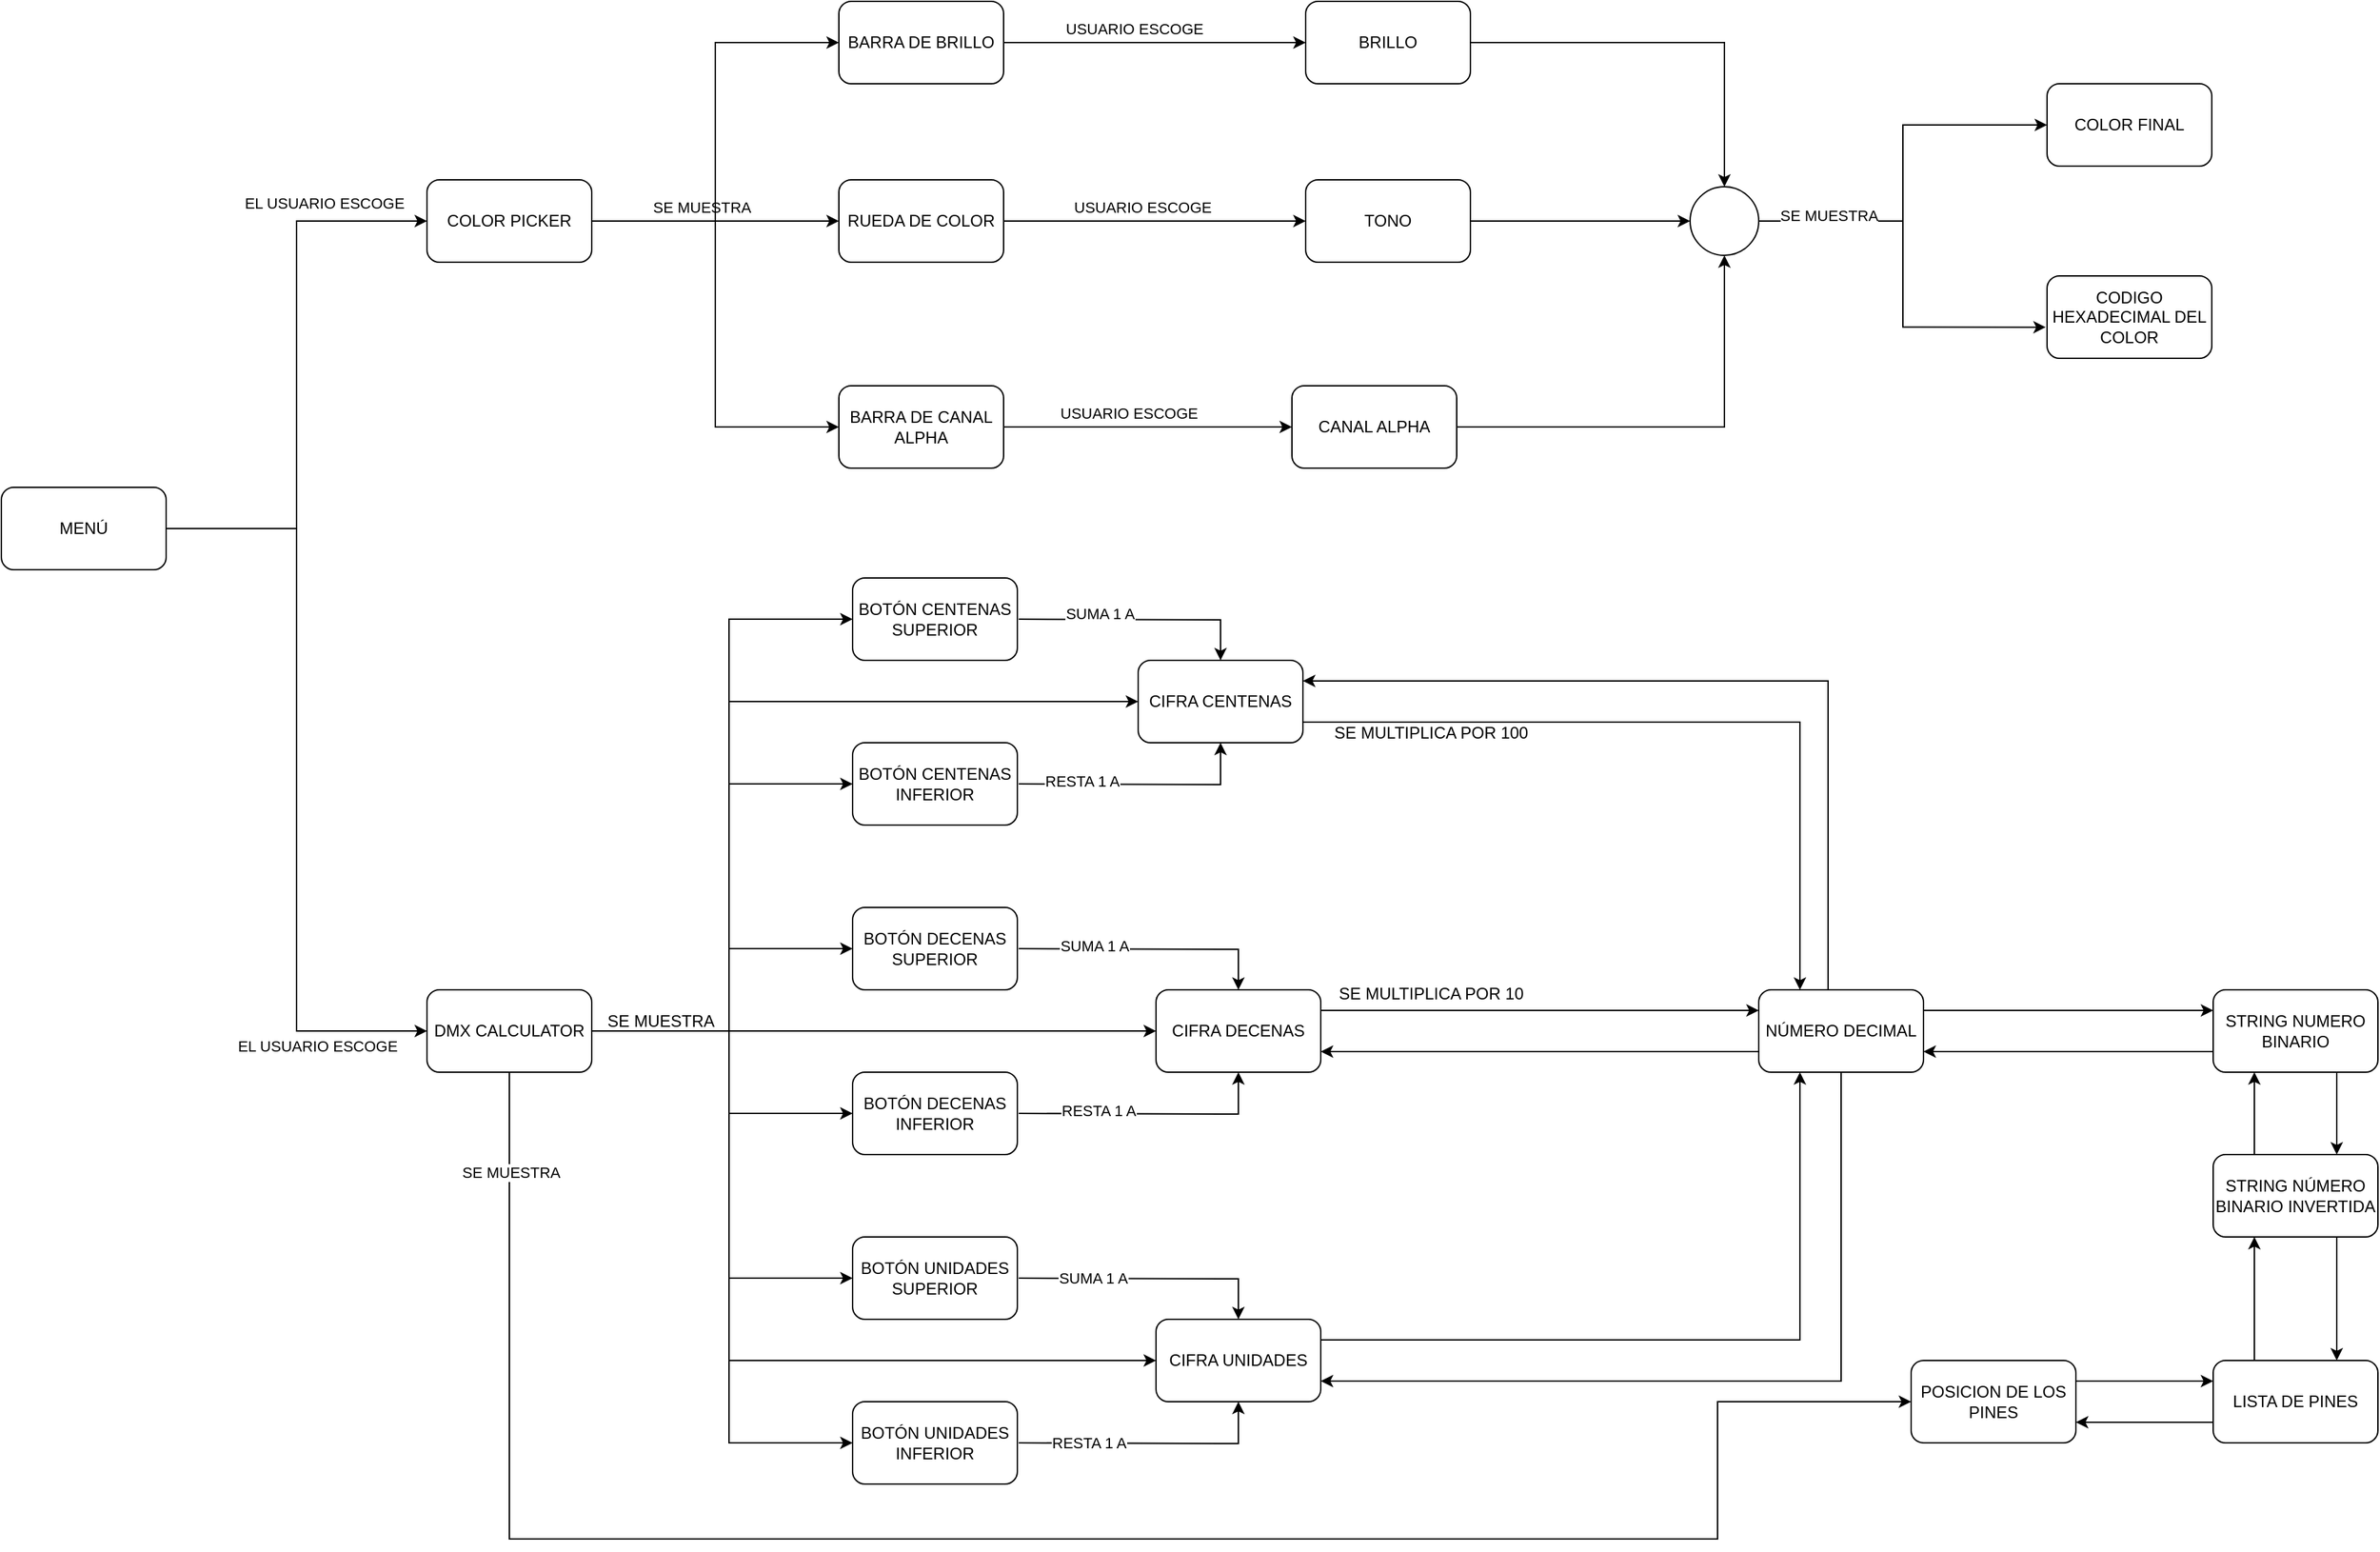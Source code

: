 <mxfile version="22.0.3" type="device">
  <diagram name="Página-1" id="vRp-05Ch6QZvYUm6o6pT">
    <mxGraphModel dx="3218" dy="1194" grid="1" gridSize="10" guides="1" tooltips="1" connect="1" arrows="1" fold="1" page="1" pageScale="1" pageWidth="1169" pageHeight="827" math="0" shadow="0">
      <root>
        <mxCell id="0" />
        <mxCell id="1" parent="0" />
        <mxCell id="r1aT2t8hUIzYY4Ia0Def-4" style="edgeStyle=orthogonalEdgeStyle;rounded=0;orthogonalLoop=1;jettySize=auto;html=1;exitX=1;exitY=0.5;exitDx=0;exitDy=0;entryX=0;entryY=0.5;entryDx=0;entryDy=0;" parent="1" source="r1aT2t8hUIzYY4Ia0Def-1" target="r1aT2t8hUIzYY4Ia0Def-2" edge="1">
          <mxGeometry relative="1" as="geometry" />
        </mxCell>
        <mxCell id="r1aT2t8hUIzYY4Ia0Def-21" value="EL USUARIO ESCOGE" style="edgeLabel;html=1;align=center;verticalAlign=middle;resizable=0;points=[];" parent="r1aT2t8hUIzYY4Ia0Def-4" vertex="1" connectable="0">
          <mxGeometry x="-0.107" y="3" relative="1" as="geometry">
            <mxPoint x="23" y="-147" as="offset" />
          </mxGeometry>
        </mxCell>
        <mxCell id="r1aT2t8hUIzYY4Ia0Def-5" style="edgeStyle=orthogonalEdgeStyle;rounded=0;orthogonalLoop=1;jettySize=auto;html=1;exitX=1;exitY=0.5;exitDx=0;exitDy=0;entryX=0;entryY=0.5;entryDx=0;entryDy=0;" parent="1" source="r1aT2t8hUIzYY4Ia0Def-1" target="r1aT2t8hUIzYY4Ia0Def-3" edge="1">
          <mxGeometry relative="1" as="geometry" />
        </mxCell>
        <mxCell id="r1aT2t8hUIzYY4Ia0Def-22" value="EL USUARIO ESCOGE" style="edgeLabel;html=1;align=center;verticalAlign=middle;resizable=0;points=[];" parent="r1aT2t8hUIzYY4Ia0Def-5" vertex="1" connectable="0">
          <mxGeometry x="-0.02" y="-1" relative="1" as="geometry">
            <mxPoint x="16" y="199" as="offset" />
          </mxGeometry>
        </mxCell>
        <mxCell id="r1aT2t8hUIzYY4Ia0Def-1" value="MENÚ" style="rounded=1;whiteSpace=wrap;html=1;" parent="1" vertex="1">
          <mxGeometry x="-100" y="384" width="120" height="60" as="geometry" />
        </mxCell>
        <mxCell id="r1aT2t8hUIzYY4Ia0Def-9" style="edgeStyle=orthogonalEdgeStyle;rounded=0;orthogonalLoop=1;jettySize=auto;html=1;exitX=1;exitY=0.5;exitDx=0;exitDy=0;entryX=0;entryY=0.5;entryDx=0;entryDy=0;" parent="1" source="r1aT2t8hUIzYY4Ia0Def-2" target="r1aT2t8hUIzYY4Ia0Def-6" edge="1">
          <mxGeometry relative="1" as="geometry" />
        </mxCell>
        <mxCell id="r1aT2t8hUIzYY4Ia0Def-24" value="SE MUESTRA" style="edgeLabel;html=1;align=center;verticalAlign=middle;resizable=0;points=[];" parent="r1aT2t8hUIzYY4Ia0Def-9" vertex="1" connectable="0">
          <mxGeometry x="-0.118" relative="1" as="geometry">
            <mxPoint y="-10" as="offset" />
          </mxGeometry>
        </mxCell>
        <mxCell id="r1aT2t8hUIzYY4Ia0Def-32" style="edgeStyle=orthogonalEdgeStyle;rounded=0;orthogonalLoop=1;jettySize=auto;html=1;exitX=1;exitY=0.5;exitDx=0;exitDy=0;entryX=0;entryY=0.5;entryDx=0;entryDy=0;" parent="1" source="r1aT2t8hUIzYY4Ia0Def-2" target="r1aT2t8hUIzYY4Ia0Def-7" edge="1">
          <mxGeometry relative="1" as="geometry" />
        </mxCell>
        <mxCell id="r1aT2t8hUIzYY4Ia0Def-41" style="edgeStyle=orthogonalEdgeStyle;rounded=0;orthogonalLoop=1;jettySize=auto;html=1;exitX=1;exitY=0.5;exitDx=0;exitDy=0;entryX=0;entryY=0.5;entryDx=0;entryDy=0;" parent="1" source="r1aT2t8hUIzYY4Ia0Def-2" target="r1aT2t8hUIzYY4Ia0Def-8" edge="1">
          <mxGeometry relative="1" as="geometry" />
        </mxCell>
        <mxCell id="r1aT2t8hUIzYY4Ia0Def-2" value="COLOR PICKER" style="rounded=1;whiteSpace=wrap;html=1;" parent="1" vertex="1">
          <mxGeometry x="210" y="160" width="120" height="60" as="geometry" />
        </mxCell>
        <mxCell id="X6rV37bTTR0YCjLNC1y7-2" style="edgeStyle=orthogonalEdgeStyle;rounded=0;orthogonalLoop=1;jettySize=auto;html=1;exitX=1;exitY=0.5;exitDx=0;exitDy=0;entryX=0;entryY=0.5;entryDx=0;entryDy=0;" edge="1" parent="1" source="r1aT2t8hUIzYY4Ia0Def-3" target="r1aT2t8hUIzYY4Ia0Def-50">
          <mxGeometry relative="1" as="geometry">
            <Array as="points">
              <mxPoint x="430" y="780" />
              <mxPoint x="430" y="480" />
            </Array>
          </mxGeometry>
        </mxCell>
        <mxCell id="X6rV37bTTR0YCjLNC1y7-3" style="edgeStyle=orthogonalEdgeStyle;rounded=0;orthogonalLoop=1;jettySize=auto;html=1;exitX=1;exitY=0.5;exitDx=0;exitDy=0;entryX=0;entryY=0.5;entryDx=0;entryDy=0;" edge="1" parent="1" source="r1aT2t8hUIzYY4Ia0Def-3" target="r1aT2t8hUIzYY4Ia0Def-51">
          <mxGeometry relative="1" as="geometry">
            <Array as="points">
              <mxPoint x="430" y="780" />
              <mxPoint x="430" y="600" />
            </Array>
          </mxGeometry>
        </mxCell>
        <mxCell id="X6rV37bTTR0YCjLNC1y7-4" style="edgeStyle=orthogonalEdgeStyle;rounded=0;orthogonalLoop=1;jettySize=auto;html=1;exitX=1;exitY=0.5;exitDx=0;exitDy=0;entryX=0;entryY=0.5;entryDx=0;entryDy=0;" edge="1" parent="1" source="r1aT2t8hUIzYY4Ia0Def-3" target="r1aT2t8hUIzYY4Ia0Def-52">
          <mxGeometry relative="1" as="geometry">
            <Array as="points">
              <mxPoint x="430" y="780" />
              <mxPoint x="430" y="720" />
            </Array>
          </mxGeometry>
        </mxCell>
        <mxCell id="X6rV37bTTR0YCjLNC1y7-5" style="edgeStyle=orthogonalEdgeStyle;rounded=0;orthogonalLoop=1;jettySize=auto;html=1;exitX=1;exitY=0.5;exitDx=0;exitDy=0;entryX=0;entryY=0.5;entryDx=0;entryDy=0;" edge="1" parent="1" source="r1aT2t8hUIzYY4Ia0Def-3" target="r1aT2t8hUIzYY4Ia0Def-53">
          <mxGeometry relative="1" as="geometry">
            <Array as="points">
              <mxPoint x="430" y="780" />
              <mxPoint x="430" y="840" />
            </Array>
          </mxGeometry>
        </mxCell>
        <mxCell id="X6rV37bTTR0YCjLNC1y7-6" style="edgeStyle=orthogonalEdgeStyle;rounded=0;orthogonalLoop=1;jettySize=auto;html=1;exitX=1;exitY=0.5;exitDx=0;exitDy=0;entryX=0;entryY=0.5;entryDx=0;entryDy=0;" edge="1" parent="1" source="r1aT2t8hUIzYY4Ia0Def-3" target="r1aT2t8hUIzYY4Ia0Def-54">
          <mxGeometry relative="1" as="geometry">
            <Array as="points">
              <mxPoint x="430" y="780" />
              <mxPoint x="430" y="960" />
            </Array>
          </mxGeometry>
        </mxCell>
        <mxCell id="X6rV37bTTR0YCjLNC1y7-7" style="edgeStyle=orthogonalEdgeStyle;rounded=0;orthogonalLoop=1;jettySize=auto;html=1;exitX=1;exitY=0.5;exitDx=0;exitDy=0;entryX=0;entryY=0.5;entryDx=0;entryDy=0;" edge="1" parent="1" source="r1aT2t8hUIzYY4Ia0Def-3" target="r1aT2t8hUIzYY4Ia0Def-55">
          <mxGeometry relative="1" as="geometry">
            <Array as="points">
              <mxPoint x="430" y="780" />
              <mxPoint x="430" y="1080" />
            </Array>
          </mxGeometry>
        </mxCell>
        <mxCell id="X6rV37bTTR0YCjLNC1y7-49" style="edgeStyle=orthogonalEdgeStyle;rounded=0;orthogonalLoop=1;jettySize=auto;html=1;exitX=0.5;exitY=1;exitDx=0;exitDy=0;entryX=0;entryY=0.5;entryDx=0;entryDy=0;" edge="1" parent="1" source="r1aT2t8hUIzYY4Ia0Def-3" target="X6rV37bTTR0YCjLNC1y7-24">
          <mxGeometry relative="1" as="geometry">
            <Array as="points">
              <mxPoint x="270" y="1150" />
              <mxPoint x="1150" y="1150" />
              <mxPoint x="1150" y="1050" />
            </Array>
          </mxGeometry>
        </mxCell>
        <mxCell id="X6rV37bTTR0YCjLNC1y7-72" value="SE MUESTRA" style="edgeLabel;html=1;align=center;verticalAlign=middle;resizable=0;points=[];" vertex="1" connectable="0" parent="X6rV37bTTR0YCjLNC1y7-49">
          <mxGeometry x="-0.9" y="1" relative="1" as="geometry">
            <mxPoint as="offset" />
          </mxGeometry>
        </mxCell>
        <mxCell id="X6rV37bTTR0YCjLNC1y7-75" style="edgeStyle=orthogonalEdgeStyle;rounded=0;orthogonalLoop=1;jettySize=auto;html=1;exitX=1;exitY=0.5;exitDx=0;exitDy=0;entryX=0;entryY=0.5;entryDx=0;entryDy=0;" edge="1" parent="1" source="r1aT2t8hUIzYY4Ia0Def-3" target="r1aT2t8hUIzYY4Ia0Def-49">
          <mxGeometry relative="1" as="geometry">
            <Array as="points">
              <mxPoint x="430" y="780" />
              <mxPoint x="430" y="540" />
            </Array>
          </mxGeometry>
        </mxCell>
        <mxCell id="X6rV37bTTR0YCjLNC1y7-77" style="edgeStyle=orthogonalEdgeStyle;rounded=0;orthogonalLoop=1;jettySize=auto;html=1;exitX=1;exitY=0.5;exitDx=0;exitDy=0;entryX=0;entryY=0.5;entryDx=0;entryDy=0;" edge="1" parent="1" source="r1aT2t8hUIzYY4Ia0Def-3" target="r1aT2t8hUIzYY4Ia0Def-56">
          <mxGeometry relative="1" as="geometry" />
        </mxCell>
        <mxCell id="X6rV37bTTR0YCjLNC1y7-78" style="edgeStyle=orthogonalEdgeStyle;rounded=0;orthogonalLoop=1;jettySize=auto;html=1;exitX=1;exitY=0.5;exitDx=0;exitDy=0;entryX=0;entryY=0.5;entryDx=0;entryDy=0;" edge="1" parent="1" source="r1aT2t8hUIzYY4Ia0Def-3" target="r1aT2t8hUIzYY4Ia0Def-57">
          <mxGeometry relative="1" as="geometry">
            <Array as="points">
              <mxPoint x="430" y="780" />
              <mxPoint x="430" y="1020" />
            </Array>
          </mxGeometry>
        </mxCell>
        <mxCell id="r1aT2t8hUIzYY4Ia0Def-3" value="DMX CALCULATOR" style="rounded=1;whiteSpace=wrap;html=1;" parent="1" vertex="1">
          <mxGeometry x="210" y="750" width="120" height="60" as="geometry" />
        </mxCell>
        <mxCell id="r1aT2t8hUIzYY4Ia0Def-27" style="edgeStyle=orthogonalEdgeStyle;rounded=0;orthogonalLoop=1;jettySize=auto;html=1;exitX=1;exitY=0.5;exitDx=0;exitDy=0;" parent="1" source="r1aT2t8hUIzYY4Ia0Def-6" target="r1aT2t8hUIzYY4Ia0Def-17" edge="1">
          <mxGeometry relative="1" as="geometry" />
        </mxCell>
        <mxCell id="r1aT2t8hUIzYY4Ia0Def-28" value="USUARIO ESCOGE" style="edgeLabel;html=1;align=center;verticalAlign=middle;resizable=0;points=[];" parent="r1aT2t8hUIzYY4Ia0Def-27" vertex="1" connectable="0">
          <mxGeometry x="-0.452" y="-3" relative="1" as="geometry">
            <mxPoint x="40" y="-13" as="offset" />
          </mxGeometry>
        </mxCell>
        <mxCell id="r1aT2t8hUIzYY4Ia0Def-6" value="RUEDA DE COLOR" style="rounded=1;whiteSpace=wrap;html=1;" parent="1" vertex="1">
          <mxGeometry x="510" y="160" width="120" height="60" as="geometry" />
        </mxCell>
        <mxCell id="r1aT2t8hUIzYY4Ia0Def-36" style="edgeStyle=orthogonalEdgeStyle;rounded=0;orthogonalLoop=1;jettySize=auto;html=1;exitX=1;exitY=0.5;exitDx=0;exitDy=0;entryX=0;entryY=0.5;entryDx=0;entryDy=0;" parent="1" source="r1aT2t8hUIzYY4Ia0Def-7" target="r1aT2t8hUIzYY4Ia0Def-33" edge="1">
          <mxGeometry relative="1" as="geometry" />
        </mxCell>
        <mxCell id="r1aT2t8hUIzYY4Ia0Def-44" value="USUARIO ESCOGE" style="edgeLabel;html=1;align=center;verticalAlign=middle;resizable=0;points=[];" parent="r1aT2t8hUIzYY4Ia0Def-36" vertex="1" connectable="0">
          <mxGeometry x="-0.178" y="3" relative="1" as="geometry">
            <mxPoint x="4" y="-7" as="offset" />
          </mxGeometry>
        </mxCell>
        <mxCell id="r1aT2t8hUIzYY4Ia0Def-7" value="BARRA DE BRILLO" style="rounded=1;whiteSpace=wrap;html=1;" parent="1" vertex="1">
          <mxGeometry x="510" y="30" width="120" height="60" as="geometry" />
        </mxCell>
        <mxCell id="r1aT2t8hUIzYY4Ia0Def-42" style="edgeStyle=orthogonalEdgeStyle;rounded=0;orthogonalLoop=1;jettySize=auto;html=1;exitX=1;exitY=0.5;exitDx=0;exitDy=0;entryX=0;entryY=0.5;entryDx=0;entryDy=0;" parent="1" source="r1aT2t8hUIzYY4Ia0Def-8" target="r1aT2t8hUIzYY4Ia0Def-34" edge="1">
          <mxGeometry relative="1" as="geometry" />
        </mxCell>
        <mxCell id="r1aT2t8hUIzYY4Ia0Def-43" value="USUARIO ESCOGE" style="edgeLabel;html=1;align=center;verticalAlign=middle;resizable=0;points=[];" parent="r1aT2t8hUIzYY4Ia0Def-42" vertex="1" connectable="0">
          <mxGeometry x="-0.206" y="3" relative="1" as="geometry">
            <mxPoint x="7" y="-7" as="offset" />
          </mxGeometry>
        </mxCell>
        <mxCell id="r1aT2t8hUIzYY4Ia0Def-8" value="BARRA DE CANAL ALPHA" style="rounded=1;whiteSpace=wrap;html=1;" parent="1" vertex="1">
          <mxGeometry x="510" y="310" width="120" height="60" as="geometry" />
        </mxCell>
        <mxCell id="r1aT2t8hUIzYY4Ia0Def-39" style="edgeStyle=orthogonalEdgeStyle;rounded=0;orthogonalLoop=1;jettySize=auto;html=1;exitX=1;exitY=0.5;exitDx=0;exitDy=0;entryX=0;entryY=0.5;entryDx=0;entryDy=0;" parent="1" source="r1aT2t8hUIzYY4Ia0Def-17" target="r1aT2t8hUIzYY4Ia0Def-37" edge="1">
          <mxGeometry relative="1" as="geometry" />
        </mxCell>
        <mxCell id="r1aT2t8hUIzYY4Ia0Def-17" value="TONO" style="rounded=1;whiteSpace=wrap;html=1;" parent="1" vertex="1">
          <mxGeometry x="850" y="160" width="120" height="60" as="geometry" />
        </mxCell>
        <mxCell id="r1aT2t8hUIzYY4Ia0Def-18" value="CODIGO HEXADECIMAL DEL COLOR" style="rounded=1;whiteSpace=wrap;html=1;" parent="1" vertex="1">
          <mxGeometry x="1390" y="230" width="120" height="60" as="geometry" />
        </mxCell>
        <mxCell id="r1aT2t8hUIzYY4Ia0Def-38" style="edgeStyle=orthogonalEdgeStyle;rounded=0;orthogonalLoop=1;jettySize=auto;html=1;exitX=1;exitY=0.5;exitDx=0;exitDy=0;entryX=0.5;entryY=0;entryDx=0;entryDy=0;" parent="1" source="r1aT2t8hUIzYY4Ia0Def-33" target="r1aT2t8hUIzYY4Ia0Def-37" edge="1">
          <mxGeometry relative="1" as="geometry" />
        </mxCell>
        <mxCell id="r1aT2t8hUIzYY4Ia0Def-33" value="BRILLO" style="rounded=1;whiteSpace=wrap;html=1;" parent="1" vertex="1">
          <mxGeometry x="850" y="30" width="120" height="60" as="geometry" />
        </mxCell>
        <mxCell id="r1aT2t8hUIzYY4Ia0Def-40" style="edgeStyle=orthogonalEdgeStyle;rounded=0;orthogonalLoop=1;jettySize=auto;html=1;exitX=1;exitY=0.5;exitDx=0;exitDy=0;entryX=0.5;entryY=1;entryDx=0;entryDy=0;" parent="1" source="r1aT2t8hUIzYY4Ia0Def-34" target="r1aT2t8hUIzYY4Ia0Def-37" edge="1">
          <mxGeometry relative="1" as="geometry" />
        </mxCell>
        <mxCell id="r1aT2t8hUIzYY4Ia0Def-34" value="CANAL ALPHA" style="rounded=1;whiteSpace=wrap;html=1;" parent="1" vertex="1">
          <mxGeometry x="840" y="310" width="120" height="60" as="geometry" />
        </mxCell>
        <mxCell id="r1aT2t8hUIzYY4Ia0Def-46" style="edgeStyle=orthogonalEdgeStyle;rounded=0;orthogonalLoop=1;jettySize=auto;html=1;exitX=1;exitY=0.5;exitDx=0;exitDy=0;entryX=0;entryY=0.5;entryDx=0;entryDy=0;" parent="1" source="r1aT2t8hUIzYY4Ia0Def-37" target="r1aT2t8hUIzYY4Ia0Def-45" edge="1">
          <mxGeometry relative="1" as="geometry" />
        </mxCell>
        <mxCell id="r1aT2t8hUIzYY4Ia0Def-37" value="" style="ellipse;whiteSpace=wrap;html=1;aspect=fixed;" parent="1" vertex="1">
          <mxGeometry x="1130" y="165" width="50" height="50" as="geometry" />
        </mxCell>
        <mxCell id="r1aT2t8hUIzYY4Ia0Def-45" value="COLOR FINAL" style="rounded=1;whiteSpace=wrap;html=1;" parent="1" vertex="1">
          <mxGeometry x="1390" y="90" width="120" height="60" as="geometry" />
        </mxCell>
        <mxCell id="r1aT2t8hUIzYY4Ia0Def-47" style="edgeStyle=orthogonalEdgeStyle;rounded=0;orthogonalLoop=1;jettySize=auto;html=1;exitX=1;exitY=0.5;exitDx=0;exitDy=0;entryX=-0.008;entryY=0.622;entryDx=0;entryDy=0;entryPerimeter=0;" parent="1" source="r1aT2t8hUIzYY4Ia0Def-37" target="r1aT2t8hUIzYY4Ia0Def-18" edge="1">
          <mxGeometry relative="1" as="geometry" />
        </mxCell>
        <mxCell id="r1aT2t8hUIzYY4Ia0Def-48" value="SE MUESTRA" style="edgeLabel;html=1;align=center;verticalAlign=middle;resizable=0;points=[];" parent="r1aT2t8hUIzYY4Ia0Def-47" vertex="1" connectable="0">
          <mxGeometry x="-0.648" y="4" relative="1" as="geometry">
            <mxPoint as="offset" />
          </mxGeometry>
        </mxCell>
        <mxCell id="X6rV37bTTR0YCjLNC1y7-66" style="edgeStyle=orthogonalEdgeStyle;rounded=0;orthogonalLoop=1;jettySize=auto;html=1;exitX=1;exitY=0.75;exitDx=0;exitDy=0;entryX=0.25;entryY=0;entryDx=0;entryDy=0;" edge="1" parent="1" source="r1aT2t8hUIzYY4Ia0Def-49" target="X6rV37bTTR0YCjLNC1y7-20">
          <mxGeometry relative="1" as="geometry">
            <mxPoint x="1151" y="750" as="targetPoint" />
          </mxGeometry>
        </mxCell>
        <mxCell id="r1aT2t8hUIzYY4Ia0Def-49" value="CIFRA CENTENAS" style="rounded=1;whiteSpace=wrap;html=1;" parent="1" vertex="1">
          <mxGeometry x="728" y="510" width="120" height="60" as="geometry" />
        </mxCell>
        <mxCell id="X6rV37bTTR0YCjLNC1y7-8" style="edgeStyle=orthogonalEdgeStyle;rounded=0;orthogonalLoop=1;jettySize=auto;html=1;exitX=1;exitY=0.5;exitDx=0;exitDy=0;entryX=0.5;entryY=0;entryDx=0;entryDy=0;" edge="1" parent="1" target="r1aT2t8hUIzYY4Ia0Def-49">
          <mxGeometry relative="1" as="geometry">
            <mxPoint x="641" y="480" as="sourcePoint" />
          </mxGeometry>
        </mxCell>
        <mxCell id="r1aT2t8hUIzYY4Ia0Def-50" value="BOTÓN CENTENAS SUPERIOR" style="rounded=1;whiteSpace=wrap;html=1;" parent="1" vertex="1">
          <mxGeometry x="520" y="450" width="120" height="60" as="geometry" />
        </mxCell>
        <mxCell id="X6rV37bTTR0YCjLNC1y7-9" style="edgeStyle=orthogonalEdgeStyle;rounded=0;orthogonalLoop=1;jettySize=auto;html=1;exitX=1;exitY=0.5;exitDx=0;exitDy=0;entryX=0.5;entryY=1;entryDx=0;entryDy=0;" edge="1" parent="1" target="r1aT2t8hUIzYY4Ia0Def-49">
          <mxGeometry relative="1" as="geometry">
            <mxPoint x="641" y="600" as="sourcePoint" />
          </mxGeometry>
        </mxCell>
        <mxCell id="X6rV37bTTR0YCjLNC1y7-17" value="RESTA 1 A" style="edgeLabel;html=1;align=center;verticalAlign=middle;resizable=0;points=[];" vertex="1" connectable="0" parent="X6rV37bTTR0YCjLNC1y7-9">
          <mxGeometry x="-0.481" y="2" relative="1" as="geometry">
            <mxPoint as="offset" />
          </mxGeometry>
        </mxCell>
        <mxCell id="r1aT2t8hUIzYY4Ia0Def-51" value="BOTÓN CENTENAS INFERIOR" style="rounded=1;whiteSpace=wrap;html=1;" parent="1" vertex="1">
          <mxGeometry x="520" y="570" width="120" height="60" as="geometry" />
        </mxCell>
        <mxCell id="X6rV37bTTR0YCjLNC1y7-10" style="edgeStyle=orthogonalEdgeStyle;rounded=0;orthogonalLoop=1;jettySize=auto;html=1;exitX=1;exitY=0.5;exitDx=0;exitDy=0;entryX=0.5;entryY=0;entryDx=0;entryDy=0;" edge="1" parent="1" target="r1aT2t8hUIzYY4Ia0Def-56">
          <mxGeometry relative="1" as="geometry">
            <mxPoint x="641" y="720" as="sourcePoint" />
          </mxGeometry>
        </mxCell>
        <mxCell id="X6rV37bTTR0YCjLNC1y7-14" value="SUMA 1 A" style="edgeLabel;html=1;align=center;verticalAlign=middle;resizable=0;points=[];" vertex="1" connectable="0" parent="X6rV37bTTR0YCjLNC1y7-10">
          <mxGeometry x="-0.417" y="2" relative="1" as="geometry">
            <mxPoint as="offset" />
          </mxGeometry>
        </mxCell>
        <mxCell id="r1aT2t8hUIzYY4Ia0Def-52" value="BOTÓN DECENAS SUPERIOR" style="rounded=1;whiteSpace=wrap;html=1;" parent="1" vertex="1">
          <mxGeometry x="520" y="690" width="120" height="60" as="geometry" />
        </mxCell>
        <mxCell id="X6rV37bTTR0YCjLNC1y7-11" style="edgeStyle=orthogonalEdgeStyle;rounded=0;orthogonalLoop=1;jettySize=auto;html=1;exitX=1;exitY=0.5;exitDx=0;exitDy=0;entryX=0.5;entryY=1;entryDx=0;entryDy=0;" edge="1" parent="1" target="r1aT2t8hUIzYY4Ia0Def-56">
          <mxGeometry relative="1" as="geometry">
            <mxPoint x="641" y="840" as="sourcePoint" />
          </mxGeometry>
        </mxCell>
        <mxCell id="X6rV37bTTR0YCjLNC1y7-15" value="RESTA 1 A" style="edgeLabel;html=1;align=center;verticalAlign=middle;resizable=0;points=[];" vertex="1" connectable="0" parent="X6rV37bTTR0YCjLNC1y7-11">
          <mxGeometry x="-0.397" y="2" relative="1" as="geometry">
            <mxPoint as="offset" />
          </mxGeometry>
        </mxCell>
        <mxCell id="r1aT2t8hUIzYY4Ia0Def-53" value="BOTÓN DECENAS INFERIOR" style="rounded=1;whiteSpace=wrap;html=1;" parent="1" vertex="1">
          <mxGeometry x="520" y="810" width="120" height="60" as="geometry" />
        </mxCell>
        <mxCell id="X6rV37bTTR0YCjLNC1y7-12" style="edgeStyle=orthogonalEdgeStyle;rounded=0;orthogonalLoop=1;jettySize=auto;html=1;exitX=1;exitY=0.5;exitDx=0;exitDy=0;entryX=0.5;entryY=0;entryDx=0;entryDy=0;" edge="1" parent="1" target="r1aT2t8hUIzYY4Ia0Def-57">
          <mxGeometry relative="1" as="geometry">
            <mxPoint x="641" y="960" as="sourcePoint" />
          </mxGeometry>
        </mxCell>
        <mxCell id="X6rV37bTTR0YCjLNC1y7-18" value="SUMA 1 A" style="edgeLabel;html=1;align=center;verticalAlign=middle;resizable=0;points=[];" vertex="1" connectable="0" parent="X6rV37bTTR0YCjLNC1y7-12">
          <mxGeometry x="-0.428" relative="1" as="geometry">
            <mxPoint as="offset" />
          </mxGeometry>
        </mxCell>
        <mxCell id="r1aT2t8hUIzYY4Ia0Def-54" value="BOTÓN UNIDADES SUPERIOR" style="rounded=1;whiteSpace=wrap;html=1;" parent="1" vertex="1">
          <mxGeometry x="520" y="930" width="120" height="60" as="geometry" />
        </mxCell>
        <mxCell id="X6rV37bTTR0YCjLNC1y7-13" style="edgeStyle=orthogonalEdgeStyle;rounded=0;orthogonalLoop=1;jettySize=auto;html=1;exitX=1;exitY=0.5;exitDx=0;exitDy=0;entryX=0.5;entryY=1;entryDx=0;entryDy=0;" edge="1" parent="1" target="r1aT2t8hUIzYY4Ia0Def-57">
          <mxGeometry relative="1" as="geometry">
            <mxPoint x="641" y="1080" as="sourcePoint" />
          </mxGeometry>
        </mxCell>
        <mxCell id="X6rV37bTTR0YCjLNC1y7-19" value="RESTA 1 A" style="edgeLabel;html=1;align=center;verticalAlign=middle;resizable=0;points=[];" vertex="1" connectable="0" parent="X6rV37bTTR0YCjLNC1y7-13">
          <mxGeometry x="-0.533" y="-1" relative="1" as="geometry">
            <mxPoint x="6" y="-1" as="offset" />
          </mxGeometry>
        </mxCell>
        <mxCell id="r1aT2t8hUIzYY4Ia0Def-55" value="BOTÓN UNIDADES INFERIOR" style="rounded=1;whiteSpace=wrap;html=1;" parent="1" vertex="1">
          <mxGeometry x="520" y="1050" width="120" height="60" as="geometry" />
        </mxCell>
        <mxCell id="X6rV37bTTR0YCjLNC1y7-55" style="edgeStyle=orthogonalEdgeStyle;rounded=0;orthogonalLoop=1;jettySize=auto;html=1;exitX=1;exitY=0.25;exitDx=0;exitDy=0;entryX=0;entryY=0.25;entryDx=0;entryDy=0;" edge="1" parent="1" source="r1aT2t8hUIzYY4Ia0Def-56" target="X6rV37bTTR0YCjLNC1y7-20">
          <mxGeometry relative="1" as="geometry">
            <mxPoint x="1121" y="765" as="targetPoint" />
          </mxGeometry>
        </mxCell>
        <mxCell id="r1aT2t8hUIzYY4Ia0Def-56" value="CIFRA DECENAS" style="rounded=1;whiteSpace=wrap;html=1;" parent="1" vertex="1">
          <mxGeometry x="741" y="750" width="120" height="60" as="geometry" />
        </mxCell>
        <mxCell id="X6rV37bTTR0YCjLNC1y7-63" style="edgeStyle=orthogonalEdgeStyle;rounded=0;orthogonalLoop=1;jettySize=auto;html=1;exitX=1;exitY=0.25;exitDx=0;exitDy=0;entryX=0.25;entryY=1;entryDx=0;entryDy=0;" edge="1" parent="1" source="r1aT2t8hUIzYY4Ia0Def-57" target="X6rV37bTTR0YCjLNC1y7-20">
          <mxGeometry relative="1" as="geometry">
            <mxPoint x="1151" y="810" as="targetPoint" />
          </mxGeometry>
        </mxCell>
        <mxCell id="r1aT2t8hUIzYY4Ia0Def-57" value="CIFRA UNIDADES" style="rounded=1;whiteSpace=wrap;html=1;" parent="1" vertex="1">
          <mxGeometry x="741" y="990" width="120" height="60" as="geometry" />
        </mxCell>
        <mxCell id="X6rV37bTTR0YCjLNC1y7-16" value="SUMA 1 A" style="edgeLabel;html=1;align=center;verticalAlign=middle;resizable=0;points=[];" vertex="1" connectable="0" parent="1">
          <mxGeometry x="711" y="670" as="geometry">
            <mxPoint x="-11" y="-194" as="offset" />
          </mxGeometry>
        </mxCell>
        <mxCell id="X6rV37bTTR0YCjLNC1y7-50" style="edgeStyle=orthogonalEdgeStyle;rounded=0;orthogonalLoop=1;jettySize=auto;html=1;exitX=1;exitY=0.25;exitDx=0;exitDy=0;entryX=0;entryY=0.25;entryDx=0;entryDy=0;" edge="1" parent="1" source="X6rV37bTTR0YCjLNC1y7-20" target="X6rV37bTTR0YCjLNC1y7-21">
          <mxGeometry relative="1" as="geometry" />
        </mxCell>
        <mxCell id="X6rV37bTTR0YCjLNC1y7-20" value="NÚMERO DECIMAL" style="rounded=1;whiteSpace=wrap;html=1;" vertex="1" parent="1">
          <mxGeometry x="1180" y="750" width="120" height="60" as="geometry" />
        </mxCell>
        <mxCell id="X6rV37bTTR0YCjLNC1y7-47" style="edgeStyle=orthogonalEdgeStyle;rounded=0;orthogonalLoop=1;jettySize=auto;html=1;exitX=0.75;exitY=1;exitDx=0;exitDy=0;entryX=0.75;entryY=0;entryDx=0;entryDy=0;" edge="1" parent="1" source="X6rV37bTTR0YCjLNC1y7-21" target="X6rV37bTTR0YCjLNC1y7-22">
          <mxGeometry relative="1" as="geometry" />
        </mxCell>
        <mxCell id="X6rV37bTTR0YCjLNC1y7-51" style="edgeStyle=orthogonalEdgeStyle;rounded=0;orthogonalLoop=1;jettySize=auto;html=1;exitX=0;exitY=0.75;exitDx=0;exitDy=0;entryX=1;entryY=0.75;entryDx=0;entryDy=0;" edge="1" parent="1" source="X6rV37bTTR0YCjLNC1y7-21" target="X6rV37bTTR0YCjLNC1y7-20">
          <mxGeometry relative="1" as="geometry" />
        </mxCell>
        <mxCell id="X6rV37bTTR0YCjLNC1y7-21" value="STRING NUMERO BINARIO" style="rounded=1;whiteSpace=wrap;html=1;" vertex="1" parent="1">
          <mxGeometry x="1511" y="750" width="120" height="60" as="geometry" />
        </mxCell>
        <mxCell id="X6rV37bTTR0YCjLNC1y7-43" style="edgeStyle=orthogonalEdgeStyle;rounded=0;orthogonalLoop=1;jettySize=auto;html=1;exitX=0.75;exitY=1;exitDx=0;exitDy=0;entryX=0.75;entryY=0;entryDx=0;entryDy=0;" edge="1" parent="1" source="X6rV37bTTR0YCjLNC1y7-22" target="X6rV37bTTR0YCjLNC1y7-23">
          <mxGeometry relative="1" as="geometry" />
        </mxCell>
        <mxCell id="X6rV37bTTR0YCjLNC1y7-48" style="edgeStyle=orthogonalEdgeStyle;rounded=0;orthogonalLoop=1;jettySize=auto;html=1;exitX=0.25;exitY=0;exitDx=0;exitDy=0;entryX=0.25;entryY=1;entryDx=0;entryDy=0;" edge="1" parent="1" source="X6rV37bTTR0YCjLNC1y7-22" target="X6rV37bTTR0YCjLNC1y7-21">
          <mxGeometry relative="1" as="geometry" />
        </mxCell>
        <mxCell id="X6rV37bTTR0YCjLNC1y7-22" value="STRING NÚMERO BINARIO INVERTIDA" style="rounded=1;whiteSpace=wrap;html=1;" vertex="1" parent="1">
          <mxGeometry x="1511" y="870" width="120" height="60" as="geometry" />
        </mxCell>
        <mxCell id="X6rV37bTTR0YCjLNC1y7-44" style="edgeStyle=orthogonalEdgeStyle;rounded=0;orthogonalLoop=1;jettySize=auto;html=1;exitX=0;exitY=0.75;exitDx=0;exitDy=0;entryX=1;entryY=0.75;entryDx=0;entryDy=0;" edge="1" parent="1" source="X6rV37bTTR0YCjLNC1y7-23" target="X6rV37bTTR0YCjLNC1y7-24">
          <mxGeometry relative="1" as="geometry" />
        </mxCell>
        <mxCell id="X6rV37bTTR0YCjLNC1y7-46" style="edgeStyle=orthogonalEdgeStyle;rounded=0;orthogonalLoop=1;jettySize=auto;html=1;exitX=0.25;exitY=0;exitDx=0;exitDy=0;entryX=0.25;entryY=1;entryDx=0;entryDy=0;" edge="1" parent="1" source="X6rV37bTTR0YCjLNC1y7-23" target="X6rV37bTTR0YCjLNC1y7-22">
          <mxGeometry relative="1" as="geometry" />
        </mxCell>
        <mxCell id="X6rV37bTTR0YCjLNC1y7-23" value="LISTA DE PINES" style="rounded=1;whiteSpace=wrap;html=1;" vertex="1" parent="1">
          <mxGeometry x="1511" y="1020" width="120" height="60" as="geometry" />
        </mxCell>
        <mxCell id="X6rV37bTTR0YCjLNC1y7-45" style="edgeStyle=orthogonalEdgeStyle;rounded=0;orthogonalLoop=1;jettySize=auto;html=1;exitX=1;exitY=0.25;exitDx=0;exitDy=0;entryX=0;entryY=0.25;entryDx=0;entryDy=0;" edge="1" parent="1" source="X6rV37bTTR0YCjLNC1y7-24" target="X6rV37bTTR0YCjLNC1y7-23">
          <mxGeometry relative="1" as="geometry" />
        </mxCell>
        <mxCell id="X6rV37bTTR0YCjLNC1y7-24" value="POSICION DE LOS PINES" style="rounded=1;whiteSpace=wrap;html=1;" vertex="1" parent="1">
          <mxGeometry x="1291" y="1020" width="120" height="60" as="geometry" />
        </mxCell>
        <mxCell id="X6rV37bTTR0YCjLNC1y7-56" style="edgeStyle=orthogonalEdgeStyle;rounded=0;orthogonalLoop=1;jettySize=auto;html=1;exitX=0;exitY=0.75;exitDx=0;exitDy=0;entryX=1;entryY=0.75;entryDx=0;entryDy=0;" edge="1" parent="1" source="X6rV37bTTR0YCjLNC1y7-20" target="r1aT2t8hUIzYY4Ia0Def-56">
          <mxGeometry relative="1" as="geometry">
            <mxPoint x="1121" y="795" as="sourcePoint" />
          </mxGeometry>
        </mxCell>
        <mxCell id="X6rV37bTTR0YCjLNC1y7-67" style="edgeStyle=orthogonalEdgeStyle;rounded=0;orthogonalLoop=1;jettySize=auto;html=1;exitX=0.421;exitY=0.009;exitDx=0;exitDy=0;entryX=1;entryY=0.25;entryDx=0;entryDy=0;exitPerimeter=0;" edge="1" parent="1" source="X6rV37bTTR0YCjLNC1y7-20" target="r1aT2t8hUIzYY4Ia0Def-49">
          <mxGeometry relative="1" as="geometry" />
        </mxCell>
        <mxCell id="X6rV37bTTR0YCjLNC1y7-69" style="edgeStyle=orthogonalEdgeStyle;rounded=0;orthogonalLoop=1;jettySize=auto;html=1;exitX=0.5;exitY=1;exitDx=0;exitDy=0;entryX=1;entryY=0.75;entryDx=0;entryDy=0;" edge="1" parent="1" source="X6rV37bTTR0YCjLNC1y7-20" target="r1aT2t8hUIzYY4Ia0Def-57">
          <mxGeometry relative="1" as="geometry" />
        </mxCell>
        <mxCell id="X6rV37bTTR0YCjLNC1y7-68" value="SE MUESTRA" style="text;html=1;align=center;verticalAlign=middle;resizable=0;points=[];autosize=1;strokeColor=none;fillColor=none;" vertex="1" parent="1">
          <mxGeometry x="330" y="758" width="100" height="30" as="geometry" />
        </mxCell>
        <mxCell id="X6rV37bTTR0YCjLNC1y7-70" value="SE MULTIPLICA POR 100" style="text;html=1;align=center;verticalAlign=middle;resizable=0;points=[];autosize=1;strokeColor=none;fillColor=none;" vertex="1" parent="1">
          <mxGeometry x="861" y="548" width="160" height="30" as="geometry" />
        </mxCell>
        <mxCell id="X6rV37bTTR0YCjLNC1y7-71" value="SE MULTIPLICA POR 10" style="text;html=1;align=center;verticalAlign=middle;resizable=0;points=[];autosize=1;strokeColor=none;fillColor=none;" vertex="1" parent="1">
          <mxGeometry x="861" y="738" width="160" height="30" as="geometry" />
        </mxCell>
      </root>
    </mxGraphModel>
  </diagram>
</mxfile>
